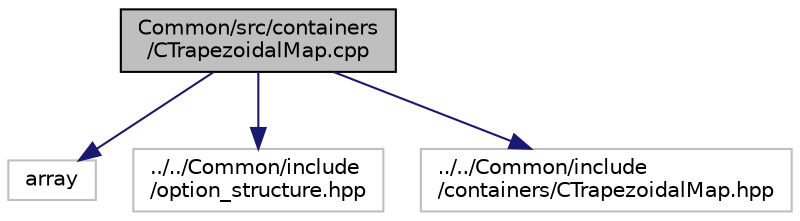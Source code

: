 digraph "Common/src/containers/CTrapezoidalMap.cpp"
{
 // LATEX_PDF_SIZE
  edge [fontname="Helvetica",fontsize="10",labelfontname="Helvetica",labelfontsize="10"];
  node [fontname="Helvetica",fontsize="10",shape=record];
  Node1 [label="Common/src/containers\l/CTrapezoidalMap.cpp",height=0.2,width=0.4,color="black", fillcolor="grey75", style="filled", fontcolor="black",tooltip="Implementation of the trapezoidal map for tabulation and lookup of fluid properties."];
  Node1 -> Node2 [color="midnightblue",fontsize="10",style="solid",fontname="Helvetica"];
  Node2 [label="array",height=0.2,width=0.4,color="grey75", fillcolor="white", style="filled",tooltip=" "];
  Node1 -> Node3 [color="midnightblue",fontsize="10",style="solid",fontname="Helvetica"];
  Node3 [label="../../Common/include\l/option_structure.hpp",height=0.2,width=0.4,color="grey75", fillcolor="white", style="filled",tooltip=" "];
  Node1 -> Node4 [color="midnightblue",fontsize="10",style="solid",fontname="Helvetica"];
  Node4 [label="../../Common/include\l/containers/CTrapezoidalMap.hpp",height=0.2,width=0.4,color="grey75", fillcolor="white", style="filled",tooltip=" "];
}

